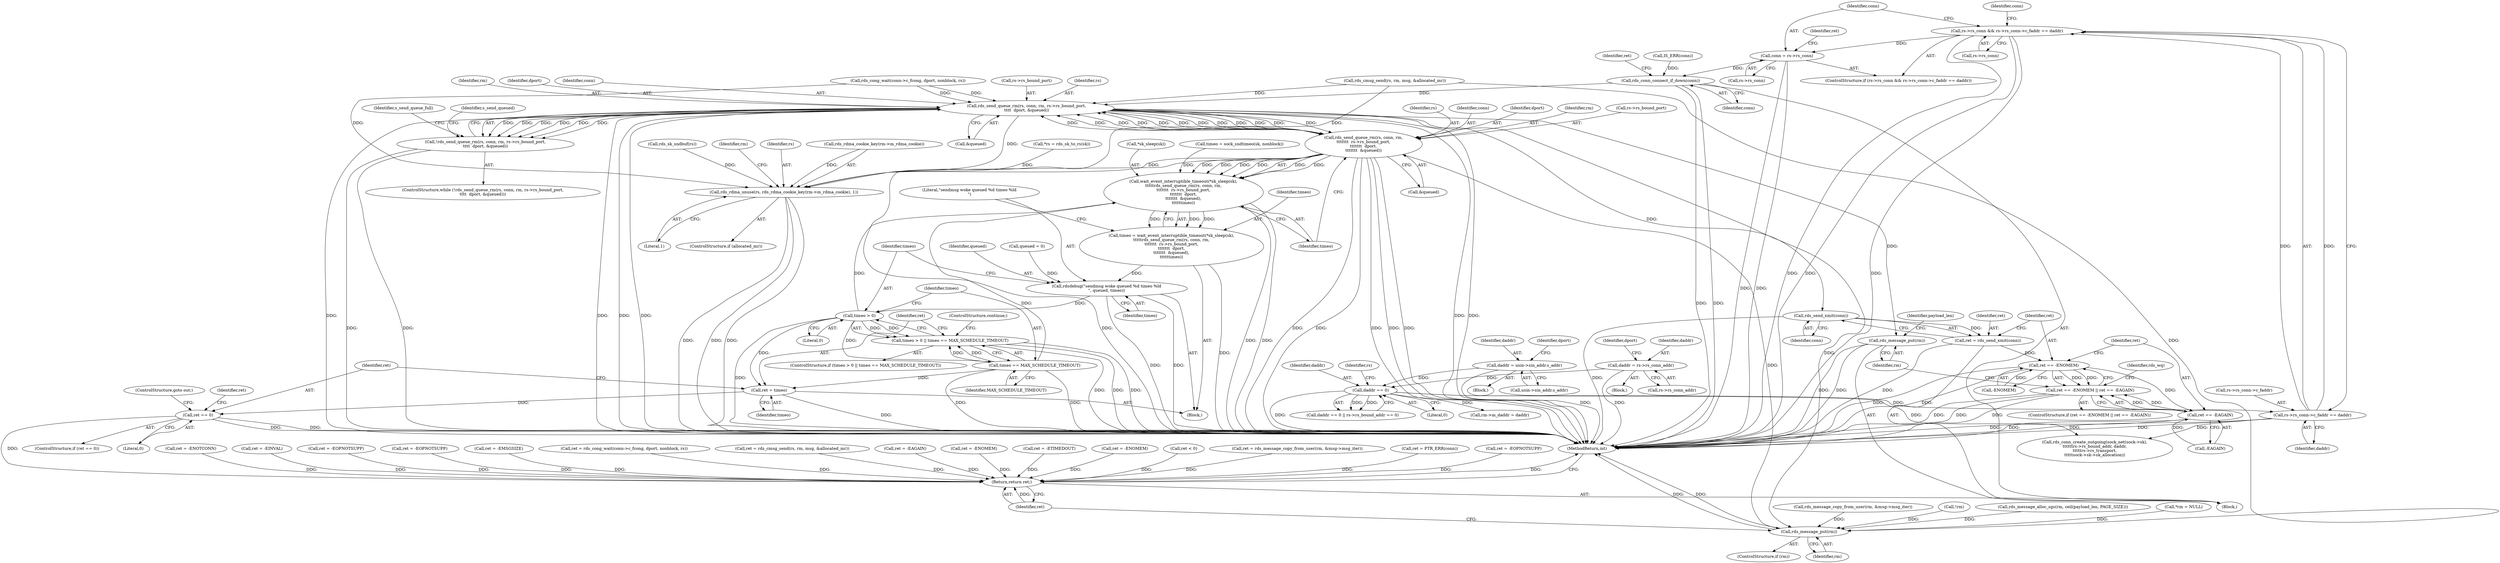 digraph "0_linux_8c7188b23474cca017b3ef354c4a58456f68303a_0@pointer" {
"1000336" [label="(Call,rs->rs_conn && rs->rs_conn->c_faddr == daddr)"];
"1000340" [label="(Call,rs->rs_conn->c_faddr == daddr)"];
"1000232" [label="(Call,daddr == 0)"];
"1000200" [label="(Call,daddr = usin->sin_addr.s_addr)"];
"1000216" [label="(Call,daddr = rs->rs_conn_addr)"];
"1000347" [label="(Call,conn = rs->rs_conn)"];
"1000436" [label="(Call,rds_conn_connect_if_down(conn))"];
"1000458" [label="(Call,rds_send_queue_rm(rs, conn, rm, rs->rs_bound_port,\n\t\t\t\t  dport, &queued))"];
"1000457" [label="(Call,!rds_send_queue_rm(rs, conn, rm, rs->rs_bound_port,\n\t\t\t\t  dport, &queued))"];
"1000485" [label="(Call,rds_send_queue_rm(rs, conn, rm,\n\t\t\t\t\t\t\t  rs->rs_bound_port,\n\t\t\t\t\t\t\t  dport,\n\t\t\t\t\t\t\t  &queued))"];
"1000481" [label="(Call,wait_event_interruptible_timeout(*sk_sleep(sk),\n\t\t\t\t\trds_send_queue_rm(rs, conn, rm,\n\t\t\t\t\t\t\t  rs->rs_bound_port,\n\t\t\t\t\t\t\t  dport,\n\t\t\t\t\t\t\t  &queued),\n\t\t\t\t\ttimeo))"];
"1000479" [label="(Call,timeo = wait_event_interruptible_timeout(*sk_sleep(sk),\n\t\t\t\t\trds_send_queue_rm(rs, conn, rm,\n\t\t\t\t\t\t\t  rs->rs_bound_port,\n\t\t\t\t\t\t\t  dport,\n\t\t\t\t\t\t\t  &queued),\n\t\t\t\t\ttimeo))"];
"1000496" [label="(Call,rdsdebug(\"sendmsg woke queued %d timeo %ld\n\", queued, timeo))"];
"1000502" [label="(Call,timeo > 0)"];
"1000501" [label="(Call,timeo > 0 || timeo == MAX_SCHEDULE_TIMEOUT)"];
"1000505" [label="(Call,timeo == MAX_SCHEDULE_TIMEOUT)"];
"1000509" [label="(Call,ret = timeo)"];
"1000513" [label="(Call,ret == 0)"];
"1000562" [label="(Return,return ret;)"];
"1000551" [label="(Call,rds_rdma_unuse(rs, rds_rdma_cookie_key(rm->m_rdma_cookie), 1))"];
"1000560" [label="(Call,rds_message_put(rm))"];
"1000525" [label="(Call,rds_send_xmit(conn))"];
"1000523" [label="(Call,ret = rds_send_xmit(conn))"];
"1000529" [label="(Call,ret == -ENOMEM)"];
"1000528" [label="(Call,ret == -ENOMEM || ret == -EAGAIN)"];
"1000533" [label="(Call,ret == -EAGAIN)"];
"1000544" [label="(Call,rds_message_put(rm))"];
"1000509" [label="(Call,ret = timeo)"];
"1000564" [label="(MethodReturn,int)"];
"1000486" [label="(Identifier,rs)"];
"1000243" [label="(Call,ret = -ENOTCONN)"];
"1000349" [label="(Call,rs->rs_conn)"];
"1000462" [label="(Call,rs->rs_bound_port)"];
"1000314" [label="(Call,rds_message_copy_from_user(rm, &msg->msg_iter))"];
"1000232" [label="(Call,daddr == 0)"];
"1000522" [label="(Identifier,s_send_queued)"];
"1000530" [label="(Identifier,ret)"];
"1000487" [label="(Identifier,conn)"];
"1000498" [label="(Identifier,queued)"];
"1000277" [label="(Call,!rm)"];
"1000213" [label="(Block,)"];
"1000505" [label="(Call,timeo == MAX_SCHEDULE_TIMEOUT)"];
"1000468" [label="(Block,)"];
"1000479" [label="(Call,timeo = wait_event_interruptible_timeout(*sk_sleep(sk),\n\t\t\t\t\trds_send_queue_rm(rs, conn, rm,\n\t\t\t\t\t\t\t  rs->rs_bound_port,\n\t\t\t\t\t\t\t  dport,\n\t\t\t\t\t\t\t  &queued),\n\t\t\t\t\ttimeo))"];
"1000346" [label="(Identifier,daddr)"];
"1000460" [label="(Identifier,conn)"];
"1000511" [label="(Identifier,timeo)"];
"1000217" [label="(Identifier,daddr)"];
"1000461" [label="(Identifier,rm)"];
"1000470" [label="(Identifier,s_send_queue_full)"];
"1000514" [label="(Identifier,ret)"];
"1000233" [label="(Identifier,daddr)"];
"1000195" [label="(Call,ret = -EINVAL)"];
"1000115" [label="(Block,)"];
"1000179" [label="(Block,)"];
"1000533" [label="(Call,ret == -EAGAIN)"];
"1000510" [label="(Identifier,ret)"];
"1000170" [label="(Call,ret = -EOPNOTSUPP)"];
"1000234" [label="(Literal,0)"];
"1000356" [label="(Call,rds_conn_create_outgoing(sock_net(sock->sk),\n\t\t\t\t\t\trs->rs_bound_addr, daddr,\n\t\t\t\t\trs->rs_transport,\n\t\t\t\t\tsock->sk->sk_allocation))"];
"1000431" [label="(Call,ret = -EOPNOTSUPP)"];
"1000123" [label="(Call,*rs = rds_sk_to_rs(sk))"];
"1000456" [label="(ControlStructure,while (!rds_send_queue_rm(rs, conn, rm, rs->rs_bound_port,\n\t\t\t\t  dport, &queued)))"];
"1000512" [label="(ControlStructure,if (ret == 0))"];
"1000503" [label="(Identifier,timeo)"];
"1000495" [label="(Identifier,timeo)"];
"1000335" [label="(ControlStructure,if (rs->rs_conn && rs->rs_conn->c_faddr == daddr))"];
"1000256" [label="(Call,ret = -EMSGSIZE)"];
"1000513" [label="(Call,ret == 0)"];
"1000496" [label="(Call,rdsdebug(\"sendmsg woke queued %d timeo %ld\n\", queued, timeo))"];
"1000458" [label="(Call,rds_send_queue_rm(rs, conn, rm, rs->rs_bound_port,\n\t\t\t\t  dport, &queued))"];
"1000527" [label="(ControlStructure,if (ret == -ENOMEM || ret == -EAGAIN))"];
"1000340" [label="(Call,rs->rs_conn->c_faddr == daddr)"];
"1000520" [label="(ControlStructure,goto out;)"];
"1000457" [label="(Call,!rds_send_queue_rm(rs, conn, rm, rs->rs_bound_port,\n\t\t\t\t  dport, &queued))"];
"1000216" [label="(Call,daddr = rs->rs_conn_addr)"];
"1000492" [label="(Identifier,dport)"];
"1000200" [label="(Call,daddr = usin->sin_addr.s_addr)"];
"1000488" [label="(Identifier,rm)"];
"1000557" [label="(Literal,1)"];
"1000341" [label="(Call,rs->rs_conn->c_faddr)"];
"1000489" [label="(Call,rs->rs_bound_port)"];
"1000544" [label="(Call,rds_message_put(rm))"];
"1000438" [label="(Call,ret = rds_cong_wait(conn->c_fcong, dport, nonblock, rs))"];
"1000547" [label="(Identifier,payload_len)"];
"1000231" [label="(Call,daddr == 0 || rs->rs_bound_addr == 0)"];
"1000558" [label="(ControlStructure,if (rm))"];
"1000523" [label="(Call,ret = rds_send_xmit(conn))"];
"1000436" [label="(Call,rds_conn_connect_if_down(conn))"];
"1000348" [label="(Identifier,conn)"];
"1000482" [label="(Call,*sk_sleep(sk))"];
"1000497" [label="(Literal,\"sendmsg woke queued %d timeo %ld\n\")"];
"1000387" [label="(Call,ret = rds_cmsg_send(rs, rm, msg, &allocated_mr))"];
"1000437" [label="(Identifier,conn)"];
"1000330" [label="(Call,rm->m_daddr = daddr)"];
"1000294" [label="(Call,rds_message_alloc_sgs(rm, ceil(payload_len, PAGE_SIZE)))"];
"1000130" [label="(Call,*rm = NULL)"];
"1000531" [label="(Call,-ENOMEM)"];
"1000222" [label="(Identifier,dport)"];
"1000517" [label="(Identifier,ret)"];
"1000545" [label="(Identifier,rm)"];
"1000155" [label="(Call,timeo = sock_sndtimeo(sk, nonblock))"];
"1000553" [label="(Call,rds_rdma_cookie_key(rm->m_rdma_cookie))"];
"1000485" [label="(Call,rds_send_queue_rm(rs, conn, rm,\n\t\t\t\t\t\t\t  rs->rs_bound_port,\n\t\t\t\t\t\t\t  dport,\n\t\t\t\t\t\t\t  &queued))"];
"1000529" [label="(Call,ret == -ENOMEM)"];
"1000535" [label="(Call,-EAGAIN)"];
"1000480" [label="(Identifier,timeo)"];
"1000474" [label="(Call,ret = -EAGAIN)"];
"1000538" [label="(Identifier,rds_wq)"];
"1000337" [label="(Call,rs->rs_conn)"];
"1000465" [label="(Identifier,dport)"];
"1000560" [label="(Call,rds_message_put(rm))"];
"1000549" [label="(ControlStructure,if (allocated_mr))"];
"1000563" [label="(Identifier,ret)"];
"1000347" [label="(Call,conn = rs->rs_conn)"];
"1000253" [label="(Call,rds_sk_sndbuf(rs))"];
"1000507" [label="(Identifier,MAX_SCHEDULE_TIMEOUT)"];
"1000525" [label="(Call,rds_send_xmit(conn))"];
"1000280" [label="(Call,ret = -ENOMEM)"];
"1000516" [label="(Call,ret = -ETIMEDOUT)"];
"1000524" [label="(Identifier,ret)"];
"1000336" [label="(Call,rs->rs_conn && rs->rs_conn->c_faddr == daddr)"];
"1000208" [label="(Identifier,dport)"];
"1000389" [label="(Call,rds_cmsg_send(rs, rm, msg, &allocated_mr))"];
"1000515" [label="(Literal,0)"];
"1000439" [label="(Identifier,ret)"];
"1000481" [label="(Call,wait_event_interruptible_timeout(*sk_sleep(sk),\n\t\t\t\t\trds_send_queue_rm(rs, conn, rm,\n\t\t\t\t\t\t\t  rs->rs_bound_port,\n\t\t\t\t\t\t\t  dport,\n\t\t\t\t\t\t\t  &queued),\n\t\t\t\t\ttimeo))"];
"1000139" [label="(Call,queued = 0)"];
"1000388" [label="(Identifier,ret)"];
"1000307" [label="(Call,ret = -ENOMEM)"];
"1000562" [label="(Return,return ret;)"];
"1000559" [label="(Identifier,rm)"];
"1000355" [label="(Identifier,conn)"];
"1000374" [label="(Call,IS_ERR(conn))"];
"1000526" [label="(Identifier,conn)"];
"1000500" [label="(ControlStructure,if (timeo > 0 || timeo == MAX_SCHEDULE_TIMEOUT))"];
"1000267" [label="(Call,ret < 0)"];
"1000552" [label="(Identifier,rs)"];
"1000502" [label="(Call,timeo > 0)"];
"1000499" [label="(Identifier,timeo)"];
"1000466" [label="(Call,&queued)"];
"1000504" [label="(Literal,0)"];
"1000312" [label="(Call,ret = rds_message_copy_from_user(rm, &msg->msg_iter))"];
"1000561" [label="(Identifier,rm)"];
"1000501" [label="(Call,timeo > 0 || timeo == MAX_SCHEDULE_TIMEOUT)"];
"1000237" [label="(Identifier,rs)"];
"1000508" [label="(ControlStructure,continue;)"];
"1000506" [label="(Identifier,timeo)"];
"1000377" [label="(Call,ret = PTR_ERR(conn))"];
"1000202" [label="(Call,usin->sin_addr.s_addr)"];
"1000551" [label="(Call,rds_rdma_unuse(rs, rds_rdma_cookie_key(rm->m_rdma_cookie), 1))"];
"1000493" [label="(Call,&queued)"];
"1000528" [label="(Call,ret == -ENOMEM || ret == -EAGAIN)"];
"1000201" [label="(Identifier,daddr)"];
"1000412" [label="(Call,ret = -EOPNOTSUPP)"];
"1000440" [label="(Call,rds_cong_wait(conn->c_fcong, dport, nonblock, rs))"];
"1000218" [label="(Call,rs->rs_conn_addr)"];
"1000459" [label="(Identifier,rs)"];
"1000534" [label="(Identifier,ret)"];
"1000336" -> "1000335"  [label="AST: "];
"1000336" -> "1000337"  [label="CFG: "];
"1000336" -> "1000340"  [label="CFG: "];
"1000337" -> "1000336"  [label="AST: "];
"1000340" -> "1000336"  [label="AST: "];
"1000348" -> "1000336"  [label="CFG: "];
"1000355" -> "1000336"  [label="CFG: "];
"1000336" -> "1000564"  [label="DDG: "];
"1000336" -> "1000564"  [label="DDG: "];
"1000336" -> "1000564"  [label="DDG: "];
"1000340" -> "1000336"  [label="DDG: "];
"1000340" -> "1000336"  [label="DDG: "];
"1000336" -> "1000347"  [label="DDG: "];
"1000340" -> "1000346"  [label="CFG: "];
"1000341" -> "1000340"  [label="AST: "];
"1000346" -> "1000340"  [label="AST: "];
"1000340" -> "1000564"  [label="DDG: "];
"1000340" -> "1000564"  [label="DDG: "];
"1000232" -> "1000340"  [label="DDG: "];
"1000340" -> "1000356"  [label="DDG: "];
"1000232" -> "1000231"  [label="AST: "];
"1000232" -> "1000234"  [label="CFG: "];
"1000233" -> "1000232"  [label="AST: "];
"1000234" -> "1000232"  [label="AST: "];
"1000237" -> "1000232"  [label="CFG: "];
"1000231" -> "1000232"  [label="CFG: "];
"1000232" -> "1000564"  [label="DDG: "];
"1000232" -> "1000231"  [label="DDG: "];
"1000232" -> "1000231"  [label="DDG: "];
"1000200" -> "1000232"  [label="DDG: "];
"1000216" -> "1000232"  [label="DDG: "];
"1000232" -> "1000330"  [label="DDG: "];
"1000232" -> "1000356"  [label="DDG: "];
"1000200" -> "1000179"  [label="AST: "];
"1000200" -> "1000202"  [label="CFG: "];
"1000201" -> "1000200"  [label="AST: "];
"1000202" -> "1000200"  [label="AST: "];
"1000208" -> "1000200"  [label="CFG: "];
"1000200" -> "1000564"  [label="DDG: "];
"1000216" -> "1000213"  [label="AST: "];
"1000216" -> "1000218"  [label="CFG: "];
"1000217" -> "1000216"  [label="AST: "];
"1000218" -> "1000216"  [label="AST: "];
"1000222" -> "1000216"  [label="CFG: "];
"1000216" -> "1000564"  [label="DDG: "];
"1000347" -> "1000335"  [label="AST: "];
"1000347" -> "1000349"  [label="CFG: "];
"1000348" -> "1000347"  [label="AST: "];
"1000349" -> "1000347"  [label="AST: "];
"1000388" -> "1000347"  [label="CFG: "];
"1000347" -> "1000564"  [label="DDG: "];
"1000347" -> "1000564"  [label="DDG: "];
"1000347" -> "1000436"  [label="DDG: "];
"1000436" -> "1000115"  [label="AST: "];
"1000436" -> "1000437"  [label="CFG: "];
"1000437" -> "1000436"  [label="AST: "];
"1000439" -> "1000436"  [label="CFG: "];
"1000436" -> "1000564"  [label="DDG: "];
"1000436" -> "1000564"  [label="DDG: "];
"1000374" -> "1000436"  [label="DDG: "];
"1000436" -> "1000458"  [label="DDG: "];
"1000458" -> "1000457"  [label="AST: "];
"1000458" -> "1000466"  [label="CFG: "];
"1000459" -> "1000458"  [label="AST: "];
"1000460" -> "1000458"  [label="AST: "];
"1000461" -> "1000458"  [label="AST: "];
"1000462" -> "1000458"  [label="AST: "];
"1000465" -> "1000458"  [label="AST: "];
"1000466" -> "1000458"  [label="AST: "];
"1000457" -> "1000458"  [label="CFG: "];
"1000458" -> "1000564"  [label="DDG: "];
"1000458" -> "1000564"  [label="DDG: "];
"1000458" -> "1000564"  [label="DDG: "];
"1000458" -> "1000564"  [label="DDG: "];
"1000458" -> "1000564"  [label="DDG: "];
"1000458" -> "1000564"  [label="DDG: "];
"1000458" -> "1000457"  [label="DDG: "];
"1000458" -> "1000457"  [label="DDG: "];
"1000458" -> "1000457"  [label="DDG: "];
"1000458" -> "1000457"  [label="DDG: "];
"1000458" -> "1000457"  [label="DDG: "];
"1000458" -> "1000457"  [label="DDG: "];
"1000485" -> "1000458"  [label="DDG: "];
"1000485" -> "1000458"  [label="DDG: "];
"1000485" -> "1000458"  [label="DDG: "];
"1000485" -> "1000458"  [label="DDG: "];
"1000485" -> "1000458"  [label="DDG: "];
"1000485" -> "1000458"  [label="DDG: "];
"1000440" -> "1000458"  [label="DDG: "];
"1000440" -> "1000458"  [label="DDG: "];
"1000389" -> "1000458"  [label="DDG: "];
"1000458" -> "1000485"  [label="DDG: "];
"1000458" -> "1000485"  [label="DDG: "];
"1000458" -> "1000485"  [label="DDG: "];
"1000458" -> "1000485"  [label="DDG: "];
"1000458" -> "1000485"  [label="DDG: "];
"1000458" -> "1000485"  [label="DDG: "];
"1000458" -> "1000525"  [label="DDG: "];
"1000458" -> "1000544"  [label="DDG: "];
"1000458" -> "1000551"  [label="DDG: "];
"1000458" -> "1000560"  [label="DDG: "];
"1000457" -> "1000456"  [label="AST: "];
"1000470" -> "1000457"  [label="CFG: "];
"1000522" -> "1000457"  [label="CFG: "];
"1000457" -> "1000564"  [label="DDG: "];
"1000457" -> "1000564"  [label="DDG: "];
"1000485" -> "1000481"  [label="AST: "];
"1000485" -> "1000493"  [label="CFG: "];
"1000486" -> "1000485"  [label="AST: "];
"1000487" -> "1000485"  [label="AST: "];
"1000488" -> "1000485"  [label="AST: "];
"1000489" -> "1000485"  [label="AST: "];
"1000492" -> "1000485"  [label="AST: "];
"1000493" -> "1000485"  [label="AST: "];
"1000495" -> "1000485"  [label="CFG: "];
"1000485" -> "1000564"  [label="DDG: "];
"1000485" -> "1000564"  [label="DDG: "];
"1000485" -> "1000564"  [label="DDG: "];
"1000485" -> "1000564"  [label="DDG: "];
"1000485" -> "1000564"  [label="DDG: "];
"1000485" -> "1000564"  [label="DDG: "];
"1000485" -> "1000481"  [label="DDG: "];
"1000485" -> "1000481"  [label="DDG: "];
"1000485" -> "1000481"  [label="DDG: "];
"1000485" -> "1000481"  [label="DDG: "];
"1000485" -> "1000481"  [label="DDG: "];
"1000485" -> "1000481"  [label="DDG: "];
"1000485" -> "1000551"  [label="DDG: "];
"1000485" -> "1000560"  [label="DDG: "];
"1000481" -> "1000479"  [label="AST: "];
"1000481" -> "1000495"  [label="CFG: "];
"1000482" -> "1000481"  [label="AST: "];
"1000495" -> "1000481"  [label="AST: "];
"1000479" -> "1000481"  [label="CFG: "];
"1000481" -> "1000564"  [label="DDG: "];
"1000481" -> "1000564"  [label="DDG: "];
"1000481" -> "1000479"  [label="DDG: "];
"1000481" -> "1000479"  [label="DDG: "];
"1000481" -> "1000479"  [label="DDG: "];
"1000505" -> "1000481"  [label="DDG: "];
"1000502" -> "1000481"  [label="DDG: "];
"1000155" -> "1000481"  [label="DDG: "];
"1000479" -> "1000468"  [label="AST: "];
"1000480" -> "1000479"  [label="AST: "];
"1000497" -> "1000479"  [label="CFG: "];
"1000479" -> "1000564"  [label="DDG: "];
"1000479" -> "1000496"  [label="DDG: "];
"1000496" -> "1000468"  [label="AST: "];
"1000496" -> "1000499"  [label="CFG: "];
"1000497" -> "1000496"  [label="AST: "];
"1000498" -> "1000496"  [label="AST: "];
"1000499" -> "1000496"  [label="AST: "];
"1000503" -> "1000496"  [label="CFG: "];
"1000496" -> "1000564"  [label="DDG: "];
"1000496" -> "1000564"  [label="DDG: "];
"1000139" -> "1000496"  [label="DDG: "];
"1000496" -> "1000502"  [label="DDG: "];
"1000502" -> "1000501"  [label="AST: "];
"1000502" -> "1000504"  [label="CFG: "];
"1000503" -> "1000502"  [label="AST: "];
"1000504" -> "1000502"  [label="AST: "];
"1000506" -> "1000502"  [label="CFG: "];
"1000501" -> "1000502"  [label="CFG: "];
"1000502" -> "1000564"  [label="DDG: "];
"1000502" -> "1000501"  [label="DDG: "];
"1000502" -> "1000501"  [label="DDG: "];
"1000502" -> "1000505"  [label="DDG: "];
"1000502" -> "1000509"  [label="DDG: "];
"1000501" -> "1000500"  [label="AST: "];
"1000501" -> "1000505"  [label="CFG: "];
"1000505" -> "1000501"  [label="AST: "];
"1000508" -> "1000501"  [label="CFG: "];
"1000510" -> "1000501"  [label="CFG: "];
"1000501" -> "1000564"  [label="DDG: "];
"1000501" -> "1000564"  [label="DDG: "];
"1000501" -> "1000564"  [label="DDG: "];
"1000505" -> "1000501"  [label="DDG: "];
"1000505" -> "1000501"  [label="DDG: "];
"1000505" -> "1000507"  [label="CFG: "];
"1000506" -> "1000505"  [label="AST: "];
"1000507" -> "1000505"  [label="AST: "];
"1000505" -> "1000564"  [label="DDG: "];
"1000505" -> "1000564"  [label="DDG: "];
"1000505" -> "1000509"  [label="DDG: "];
"1000509" -> "1000468"  [label="AST: "];
"1000509" -> "1000511"  [label="CFG: "];
"1000510" -> "1000509"  [label="AST: "];
"1000511" -> "1000509"  [label="AST: "];
"1000514" -> "1000509"  [label="CFG: "];
"1000509" -> "1000564"  [label="DDG: "];
"1000509" -> "1000513"  [label="DDG: "];
"1000513" -> "1000512"  [label="AST: "];
"1000513" -> "1000515"  [label="CFG: "];
"1000514" -> "1000513"  [label="AST: "];
"1000515" -> "1000513"  [label="AST: "];
"1000517" -> "1000513"  [label="CFG: "];
"1000520" -> "1000513"  [label="CFG: "];
"1000513" -> "1000564"  [label="DDG: "];
"1000513" -> "1000564"  [label="DDG: "];
"1000513" -> "1000562"  [label="DDG: "];
"1000562" -> "1000115"  [label="AST: "];
"1000562" -> "1000563"  [label="CFG: "];
"1000563" -> "1000562"  [label="AST: "];
"1000564" -> "1000562"  [label="CFG: "];
"1000562" -> "1000564"  [label="DDG: "];
"1000563" -> "1000562"  [label="DDG: "];
"1000312" -> "1000562"  [label="DDG: "];
"1000267" -> "1000562"  [label="DDG: "];
"1000387" -> "1000562"  [label="DDG: "];
"1000377" -> "1000562"  [label="DDG: "];
"1000280" -> "1000562"  [label="DDG: "];
"1000170" -> "1000562"  [label="DDG: "];
"1000412" -> "1000562"  [label="DDG: "];
"1000474" -> "1000562"  [label="DDG: "];
"1000431" -> "1000562"  [label="DDG: "];
"1000243" -> "1000562"  [label="DDG: "];
"1000256" -> "1000562"  [label="DDG: "];
"1000438" -> "1000562"  [label="DDG: "];
"1000516" -> "1000562"  [label="DDG: "];
"1000307" -> "1000562"  [label="DDG: "];
"1000195" -> "1000562"  [label="DDG: "];
"1000551" -> "1000549"  [label="AST: "];
"1000551" -> "1000557"  [label="CFG: "];
"1000552" -> "1000551"  [label="AST: "];
"1000553" -> "1000551"  [label="AST: "];
"1000557" -> "1000551"  [label="AST: "];
"1000559" -> "1000551"  [label="CFG: "];
"1000551" -> "1000564"  [label="DDG: "];
"1000551" -> "1000564"  [label="DDG: "];
"1000551" -> "1000564"  [label="DDG: "];
"1000253" -> "1000551"  [label="DDG: "];
"1000440" -> "1000551"  [label="DDG: "];
"1000389" -> "1000551"  [label="DDG: "];
"1000123" -> "1000551"  [label="DDG: "];
"1000553" -> "1000551"  [label="DDG: "];
"1000560" -> "1000558"  [label="AST: "];
"1000560" -> "1000561"  [label="CFG: "];
"1000561" -> "1000560"  [label="AST: "];
"1000563" -> "1000560"  [label="CFG: "];
"1000560" -> "1000564"  [label="DDG: "];
"1000560" -> "1000564"  [label="DDG: "];
"1000314" -> "1000560"  [label="DDG: "];
"1000277" -> "1000560"  [label="DDG: "];
"1000294" -> "1000560"  [label="DDG: "];
"1000389" -> "1000560"  [label="DDG: "];
"1000130" -> "1000560"  [label="DDG: "];
"1000525" -> "1000523"  [label="AST: "];
"1000525" -> "1000526"  [label="CFG: "];
"1000526" -> "1000525"  [label="AST: "];
"1000523" -> "1000525"  [label="CFG: "];
"1000525" -> "1000564"  [label="DDG: "];
"1000525" -> "1000523"  [label="DDG: "];
"1000523" -> "1000115"  [label="AST: "];
"1000524" -> "1000523"  [label="AST: "];
"1000530" -> "1000523"  [label="CFG: "];
"1000523" -> "1000564"  [label="DDG: "];
"1000523" -> "1000529"  [label="DDG: "];
"1000529" -> "1000528"  [label="AST: "];
"1000529" -> "1000531"  [label="CFG: "];
"1000530" -> "1000529"  [label="AST: "];
"1000531" -> "1000529"  [label="AST: "];
"1000534" -> "1000529"  [label="CFG: "];
"1000528" -> "1000529"  [label="CFG: "];
"1000529" -> "1000564"  [label="DDG: "];
"1000529" -> "1000564"  [label="DDG: "];
"1000529" -> "1000528"  [label="DDG: "];
"1000529" -> "1000528"  [label="DDG: "];
"1000531" -> "1000529"  [label="DDG: "];
"1000529" -> "1000533"  [label="DDG: "];
"1000528" -> "1000527"  [label="AST: "];
"1000528" -> "1000533"  [label="CFG: "];
"1000533" -> "1000528"  [label="AST: "];
"1000538" -> "1000528"  [label="CFG: "];
"1000545" -> "1000528"  [label="CFG: "];
"1000528" -> "1000564"  [label="DDG: "];
"1000528" -> "1000564"  [label="DDG: "];
"1000528" -> "1000564"  [label="DDG: "];
"1000533" -> "1000528"  [label="DDG: "];
"1000533" -> "1000528"  [label="DDG: "];
"1000533" -> "1000535"  [label="CFG: "];
"1000534" -> "1000533"  [label="AST: "];
"1000535" -> "1000533"  [label="AST: "];
"1000533" -> "1000564"  [label="DDG: "];
"1000533" -> "1000564"  [label="DDG: "];
"1000535" -> "1000533"  [label="DDG: "];
"1000544" -> "1000115"  [label="AST: "];
"1000544" -> "1000545"  [label="CFG: "];
"1000545" -> "1000544"  [label="AST: "];
"1000547" -> "1000544"  [label="CFG: "];
"1000544" -> "1000564"  [label="DDG: "];
"1000544" -> "1000564"  [label="DDG: "];
}
